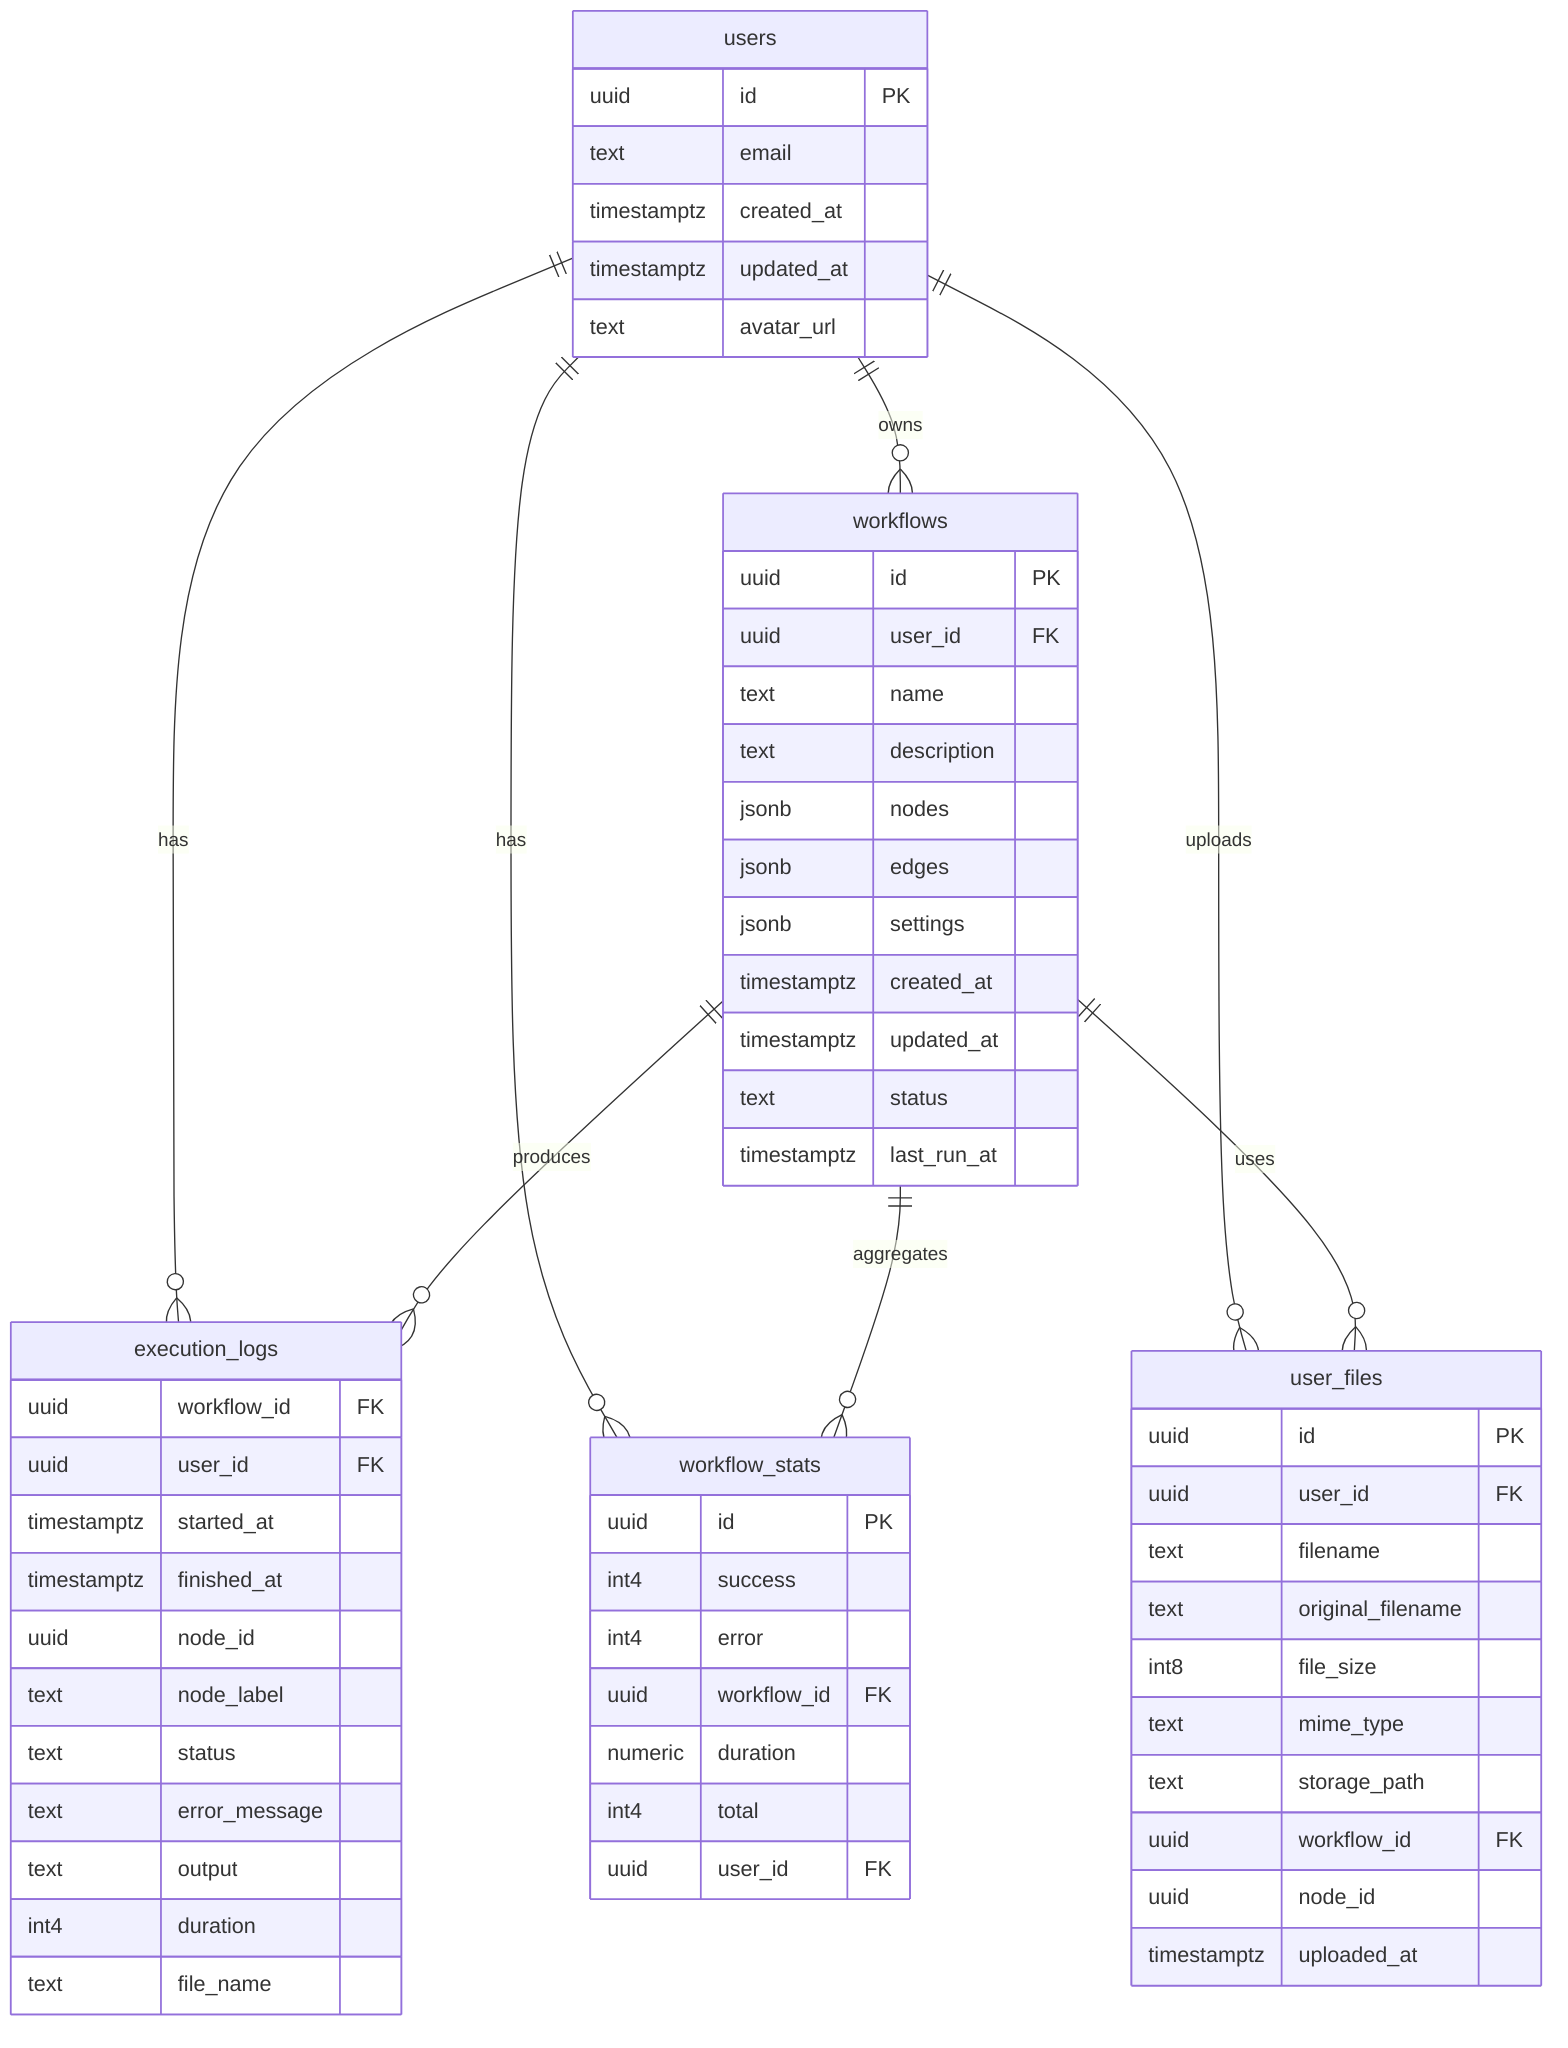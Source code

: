 erDiagram
    users {
        uuid id PK
        text email
        timestamptz created_at
        timestamptz updated_at
        text avatar_url
    }

    workflows {
        uuid id PK
        uuid user_id FK
        text name
        text description
        jsonb nodes
        jsonb edges
        jsonb settings
        timestamptz created_at
        timestamptz updated_at
        text status
        timestamptz last_run_at
    }

    execution_logs {
        uuid workflow_id FK
        uuid user_id FK
        timestamptz started_at
        timestamptz finished_at
        uuid node_id
        text node_label
        text status
        text error_message
        text output
        int4 duration
        text file_name
    }

    workflow_stats {
        uuid id PK
        int4 success
        int4 error
        uuid workflow_id FK
        numeric duration
        int4 total
        uuid user_id FK
    }

    user_files {
        uuid id PK
        uuid user_id FK
        text filename
        text original_filename
        int8 file_size
        text mime_type
        text storage_path
        uuid workflow_id FK
        uuid node_id
        timestamptz uploaded_at
    }

    %% Relationships
    users ||--o{ workflows : "owns"
    users ||--o{ execution_logs : "has"
    users ||--o{ workflow_stats : "has"
    users ||--o{ user_files : "uploads"

    workflows ||--o{ execution_logs : "produces"
    workflows ||--o{ workflow_stats : "aggregates"
    workflows ||--o{ user_files : "uses"